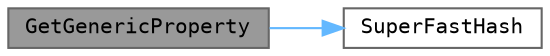 digraph "GetGenericProperty"
{
 // LATEX_PDF_SIZE
  bgcolor="transparent";
  edge [fontname=Terminal,fontsize=10,labelfontname=Helvetica,labelfontsize=10];
  node [fontname=Terminal,fontsize=10,shape=box,height=0.2,width=0.4];
  rankdir="LR";
  Node1 [label="GetGenericProperty",height=0.2,width=0.4,color="gray40", fillcolor="grey60", style="filled", fontcolor="black",tooltip=" "];
  Node1 -> Node2 [color="steelblue1",style="solid"];
  Node2 [label="SuperFastHash",height=0.2,width=0.4,color="grey40", fillcolor="white", style="filled",URL="$include_2assimp_2_hash_8h.html#ae981f4859f21df7e68c3b7925ed35600",tooltip=" "];
}

